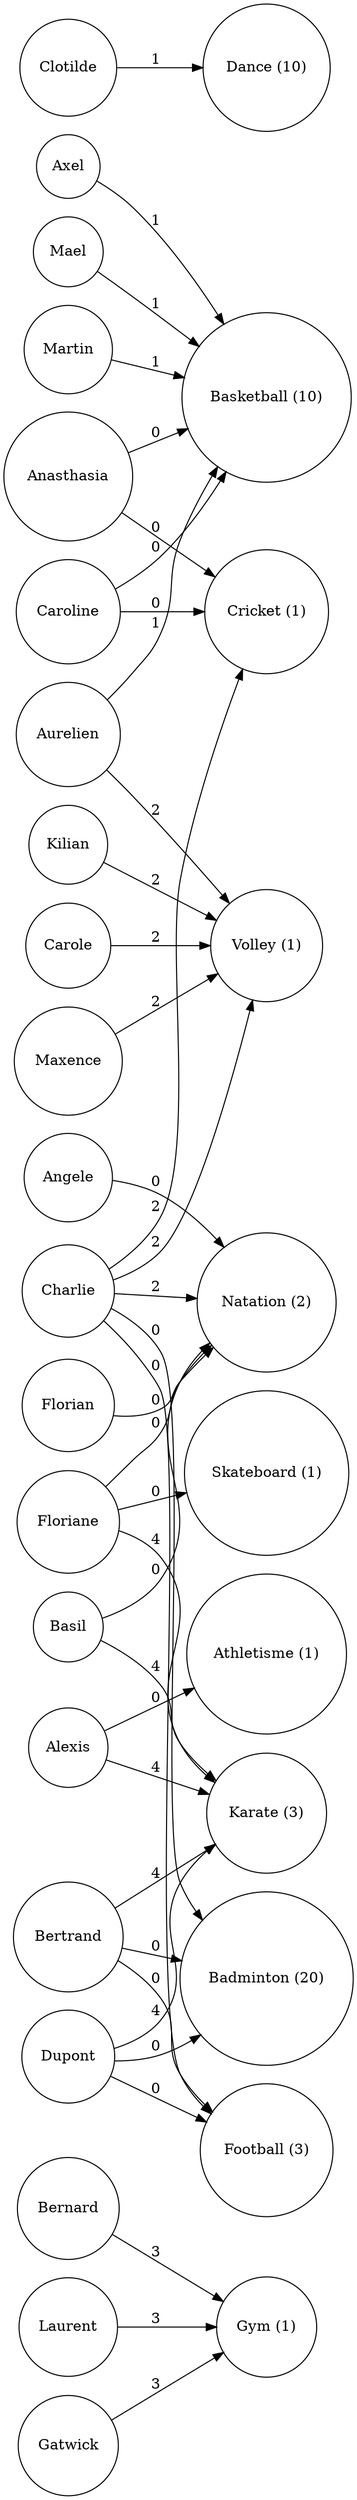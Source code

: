 digraph {
	rankdir=LR;
	node [shape = circle];
	Bernard -> "Gym (1)" [ label = "3" ];
	Laurent -> "Gym (1)" [ label = "3" ];
	Gatwick -> "Gym (1)" [ label = "3" ];
	Axel -> "Basketball (10)" [ label = "1" ];
	Mael -> "Basketball (10)" [ label = "1" ];
	Martin -> "Basketball (10)" [ label = "1" ];
	Aurelien -> "Volley (1)" [ label = "2" ];
	Aurelien -> "Basketball (10)" [ label = "1" ];
	Clotilde -> "Dance (10)" [ label = "1" ];
	Floriane -> "Natation (2)" [ label = "0" ];
	Floriane -> "Karate (3)" [ label = "4" ];
	Floriane -> "Skateboard (1)" [ label = "0" ];
	Basil -> "Karate (3)" [ label = "4" ];
	Basil -> "Natation (2)" [ label = "0" ];
	Alexis -> "Karate (3)" [ label = "4" ];
	Alexis -> "Athletisme (1)" [ label = "0" ];
	Angele -> "Natation (2)" [ label = "0" ];
	Florian -> "Natation (2)" [ label = "0" ];
	Caroline -> "Basketball (10)" [ label = "0" ];
	Caroline -> "Cricket (1)" [ label = "0" ];
	Anasthasia -> "Basketball (10)" [ label = "0" ];
	Anasthasia -> "Cricket (1)" [ label = "0" ];
	Charlie -> "Volley (1)" [ label = "2" ];
	Charlie -> "Cricket (1)" [ label = "2" ];
	Charlie -> "Natation (2)" [ label = "2" ];
	Charlie -> "Football (3)" [ label = "0" ];
	Charlie -> "Badminton (20)" [ label = "0" ];
	Bertrand -> "Karate (3)" [ label = "4" ];
	Bertrand -> "Football (3)" [ label = "0" ];
	Bertrand -> "Badminton (20)" [ label = "0" ];
	Dupont -> "Karate (3)" [ label = "4" ];
	Dupont -> "Football (3)" [ label = "0" ];
	Dupont -> "Badminton (20)" [ label = "0" ];
	Carole -> "Volley (1)" [ label = "2" ];
	Maxence -> "Volley (1)" [ label = "2" ];
	Kilian -> "Volley (1)" [ label = "2" ];
}
